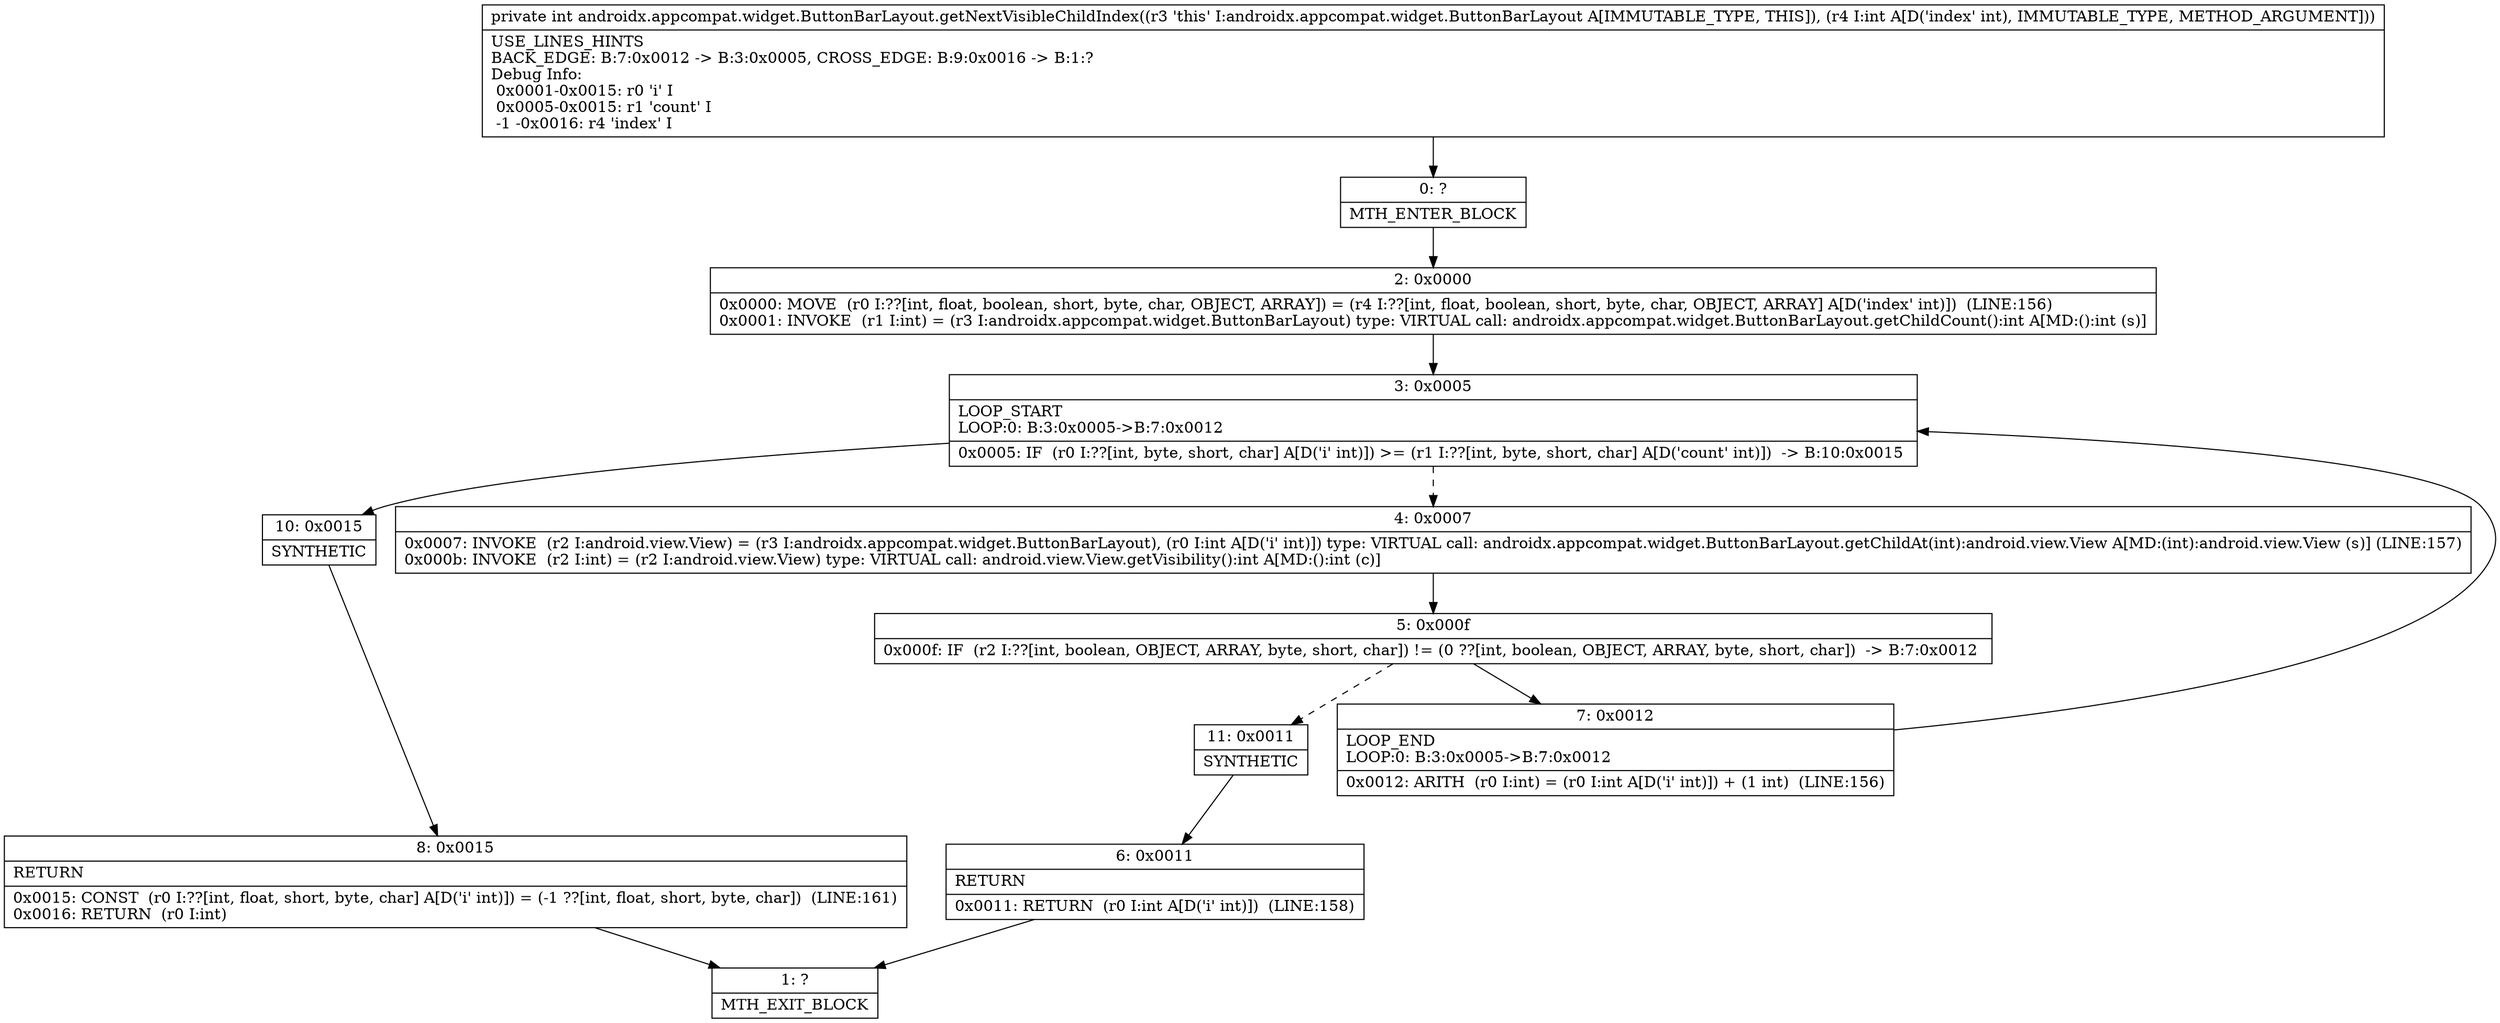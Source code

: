 digraph "CFG forandroidx.appcompat.widget.ButtonBarLayout.getNextVisibleChildIndex(I)I" {
Node_0 [shape=record,label="{0\:\ ?|MTH_ENTER_BLOCK\l}"];
Node_2 [shape=record,label="{2\:\ 0x0000|0x0000: MOVE  (r0 I:??[int, float, boolean, short, byte, char, OBJECT, ARRAY]) = (r4 I:??[int, float, boolean, short, byte, char, OBJECT, ARRAY] A[D('index' int)])  (LINE:156)\l0x0001: INVOKE  (r1 I:int) = (r3 I:androidx.appcompat.widget.ButtonBarLayout) type: VIRTUAL call: androidx.appcompat.widget.ButtonBarLayout.getChildCount():int A[MD:():int (s)]\l}"];
Node_3 [shape=record,label="{3\:\ 0x0005|LOOP_START\lLOOP:0: B:3:0x0005\-\>B:7:0x0012\l|0x0005: IF  (r0 I:??[int, byte, short, char] A[D('i' int)]) \>= (r1 I:??[int, byte, short, char] A[D('count' int)])  \-\> B:10:0x0015 \l}"];
Node_4 [shape=record,label="{4\:\ 0x0007|0x0007: INVOKE  (r2 I:android.view.View) = (r3 I:androidx.appcompat.widget.ButtonBarLayout), (r0 I:int A[D('i' int)]) type: VIRTUAL call: androidx.appcompat.widget.ButtonBarLayout.getChildAt(int):android.view.View A[MD:(int):android.view.View (s)] (LINE:157)\l0x000b: INVOKE  (r2 I:int) = (r2 I:android.view.View) type: VIRTUAL call: android.view.View.getVisibility():int A[MD:():int (c)]\l}"];
Node_5 [shape=record,label="{5\:\ 0x000f|0x000f: IF  (r2 I:??[int, boolean, OBJECT, ARRAY, byte, short, char]) != (0 ??[int, boolean, OBJECT, ARRAY, byte, short, char])  \-\> B:7:0x0012 \l}"];
Node_7 [shape=record,label="{7\:\ 0x0012|LOOP_END\lLOOP:0: B:3:0x0005\-\>B:7:0x0012\l|0x0012: ARITH  (r0 I:int) = (r0 I:int A[D('i' int)]) + (1 int)  (LINE:156)\l}"];
Node_11 [shape=record,label="{11\:\ 0x0011|SYNTHETIC\l}"];
Node_6 [shape=record,label="{6\:\ 0x0011|RETURN\l|0x0011: RETURN  (r0 I:int A[D('i' int)])  (LINE:158)\l}"];
Node_1 [shape=record,label="{1\:\ ?|MTH_EXIT_BLOCK\l}"];
Node_10 [shape=record,label="{10\:\ 0x0015|SYNTHETIC\l}"];
Node_8 [shape=record,label="{8\:\ 0x0015|RETURN\l|0x0015: CONST  (r0 I:??[int, float, short, byte, char] A[D('i' int)]) = (\-1 ??[int, float, short, byte, char])  (LINE:161)\l0x0016: RETURN  (r0 I:int) \l}"];
MethodNode[shape=record,label="{private int androidx.appcompat.widget.ButtonBarLayout.getNextVisibleChildIndex((r3 'this' I:androidx.appcompat.widget.ButtonBarLayout A[IMMUTABLE_TYPE, THIS]), (r4 I:int A[D('index' int), IMMUTABLE_TYPE, METHOD_ARGUMENT]))  | USE_LINES_HINTS\lBACK_EDGE: B:7:0x0012 \-\> B:3:0x0005, CROSS_EDGE: B:9:0x0016 \-\> B:1:?\lDebug Info:\l  0x0001\-0x0015: r0 'i' I\l  0x0005\-0x0015: r1 'count' I\l  \-1 \-0x0016: r4 'index' I\l}"];
MethodNode -> Node_0;Node_0 -> Node_2;
Node_2 -> Node_3;
Node_3 -> Node_4[style=dashed];
Node_3 -> Node_10;
Node_4 -> Node_5;
Node_5 -> Node_7;
Node_5 -> Node_11[style=dashed];
Node_7 -> Node_3;
Node_11 -> Node_6;
Node_6 -> Node_1;
Node_10 -> Node_8;
Node_8 -> Node_1;
}

